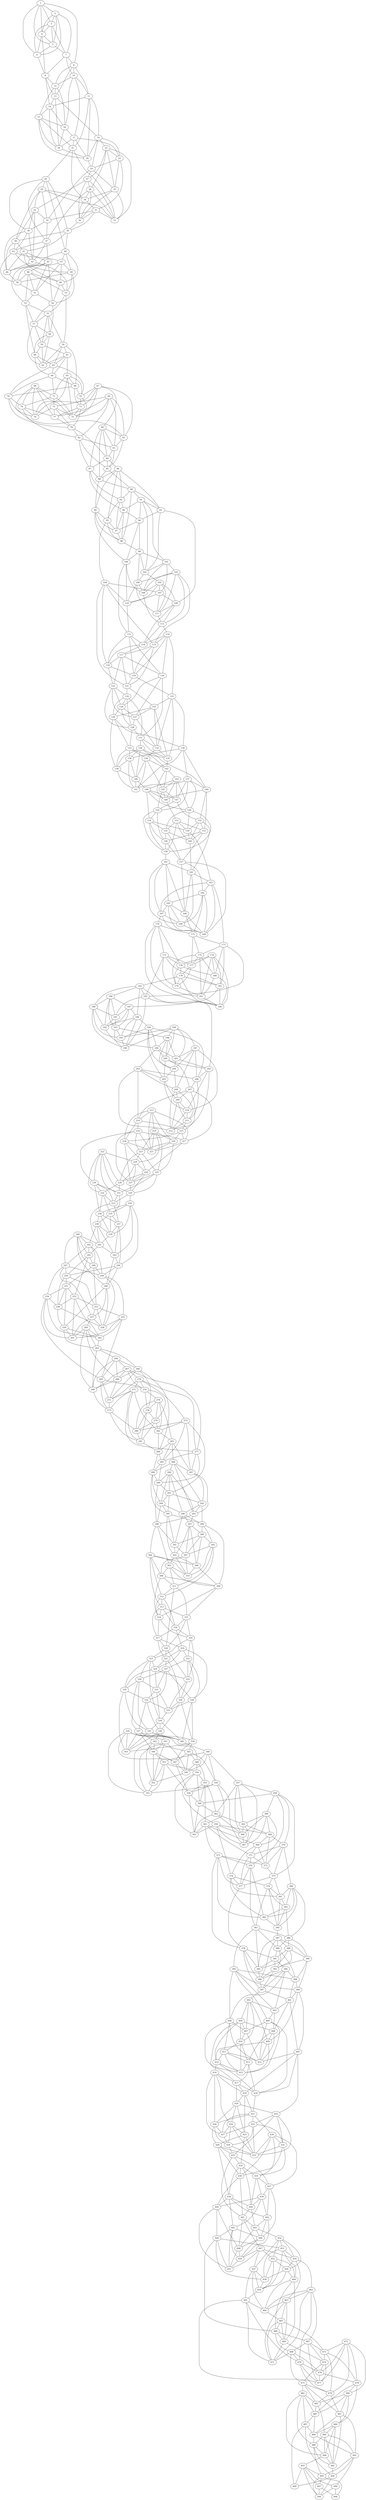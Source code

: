 graph g_m_1498{
1--2
1--3
1--4
1--5
1--6
2--3
2--4
2--5
2--6
3--4
3--5
3--6
4--5
4--6
5--6
2--7
3--7
5--7
1--8
7--8
4--9
6--9
7--9
7--10
8--10
8--11
10--11
8--12
9--12
10--12
8--13
9--13
12--13
9--14
11--14
13--14
12--15
14--15
10--16
12--16
14--16
15--16
10--17
16--17
13--18
14--18
15--18
16--18
17--18
11--19
13--19
11--20
15--20
17--20
18--20
19--20
11--21
15--21
17--21
19--22
17--23
19--23
22--23
19--24
20--24
23--24
22--25
23--25
24--25
21--26
22--27
24--27
22--28
27--28
26--29
21--30
25--30
28--30
29--30
23--31
30--31
27--32
29--32
21--33
22--33
25--33
27--33
28--33
29--33
31--33
25--34
27--34
28--34
30--34
31--34
24--35
29--35
31--35
32--35
26--36
31--36
34--36
26--37
28--37
35--37
29--38
32--38
36--38
26--39
32--39
35--39
26--40
36--40
36--41
38--41
32--42
37--42
39--42
41--42
37--43
38--43
39--43
38--44
39--44
40--44
41--44
42--44
37--45
41--45
45--46
40--47
43--47
40--48
41--48
46--48
47--48
40--49
43--49
47--49
43--50
44--50
46--50
47--50
49--50
45--51
46--51
47--51
50--51
45--52
46--52
51--52
42--53
46--53
48--53
49--53
45--54
48--54
49--54
51--54
52--55
53--55
53--56
55--56
52--57
54--57
55--57
54--58
55--58
57--58
55--59
57--59
58--59
52--60
58--60
59--60
56--61
59--61
56--62
57--62
58--62
59--62
60--62
61--62
56--63
60--63
61--63
60--64
61--64
63--64
61--65
56--66
64--66
65--66
63--70
65--70
66--70
67--70
64--71
65--71
68--71
69--72
71--72
66--73
67--73
70--73
63--74
64--74
66--74
65--75
67--75
68--75
69--75
70--75
71--75
72--75
73--75
68--76
71--76
74--76
68--77
69--77
72--77
73--77
76--77
72--78
73--78
74--78
77--78
65--79
67--79
68--79
72--79
74--79
76--79
67--80
67--81
68--81
69--81
80--81
69--82
76--82
78--82
69--83
80--83
81--83
82--83
78--84
80--84
83--84
81--85
82--85
83--85
84--85
84--86
80--87
82--87
84--87
80--88
85--88
86--88
87--88
85--89
88--89
86--90
88--90
89--91
86--92
87--92
89--92
86--93
89--93
91--93
87--94
91--94
92--94
86--95
90--95
92--95
91--96
93--96
94--96
90--97
92--97
94--97
95--97
96--97
89--98
90--98
94--98
95--98
97--98
96--99
98--99
90--100
96--100
99--100
91--101
99--101
91--102
93--102
99--102
101--102
101--103
95--104
102--105
99--106
102--106
103--106
101--107
104--107
105--107
100--108
101--108
103--108
105--108
106--108
93--109
105--109
107--109
100--110
104--110
105--110
106--110
107--110
103--111
105--111
106--111
107--111
109--111
100--112
110--112
103--113
108--113
109--113
111--113
113--114
103--115
104--115
114--115
109--116
112--116
113--116
114--116
115--117
116--117
104--118
112--118
116--118
117--118
112--119
114--119
115--119
118--119
112--120
114--120
117--120
104--121
115--121
117--121
119--121
117--122
118--122
114--123
119--123
121--124
122--124
121--125
123--125
120--126
122--126
124--126
120--127
122--127
125--127
126--127
122--128
124--128
126--128
127--128
124--129
125--129
126--129
123--130
129--130
120--131
124--131
128--131
123--132
125--132
127--132
131--132
128--133
129--133
132--134
133--134
123--135
125--135
131--135
132--135
133--135
131--136
130--137
130--138
133--138
136--138
129--139
133--139
136--139
138--139
134--140
136--140
138--140
139--140
130--141
134--141
137--141
138--141
139--141
140--141
134--142
135--142
136--142
142--143
130--144
136--144
137--144
134--145
142--145
143--145
140--146
143--146
137--147
143--147
145--147
146--147
142--148
143--148
144--148
145--148
146--148
137--149
143--149
146--149
137--150
145--150
147--150
148--151
144--152
147--152
144--153
151--153
152--153
146--154
150--154
149--155
151--155
154--155
150--156
153--156
154--156
155--156
153--157
155--157
156--157
149--158
150--158
151--158
154--158
156--158
149--159
151--159
152--159
154--159
151--160
152--160
153--160
155--160
159--160
158--161
152--162
160--162
161--162
159--163
162--163
157--164
163--164
161--165
164--165
157--166
161--166
162--166
165--166
161--167
163--167
165--167
161--168
162--168
164--168
165--168
167--168
157--169
163--169
164--169
165--169
166--169
167--169
168--169
167--170
164--171
166--171
170--171
170--172
163--173
171--173
171--175
173--175
170--176
172--176
174--176
171--177
172--177
174--177
175--177
176--178
177--178
172--179
175--179
176--179
177--179
178--179
173--180
174--180
175--180
176--180
170--181
174--181
175--181
179--181
180--181
178--182
172--183
173--183
174--183
178--183
170--184
174--184
178--184
180--184
181--184
182--184
183--184
172--185
173--185
182--185
182--186
183--187
186--187
182--188
186--188
182--190
187--190
185--191
186--191
187--191
188--191
186--192
187--192
188--192
190--192
191--192
186--193
187--193
191--193
190--194
188--195
189--195
190--195
193--195
194--195
185--196
188--196
189--196
190--196
193--196
195--196
189--197
189--198
193--198
192--199
194--199
198--199
189--200
198--200
199--200
189--201
197--201
198--201
199--201
185--202
200--202
201--202
199--203
194--204
197--204
198--204
201--204
194--205
200--205
203--205
204--205
194--206
197--206
202--206
203--206
200--207
206--207
197--208
203--208
204--208
205--209
207--209
208--209
197--210
202--210
205--210
209--210
206--211
208--211
209--211
210--211
202--212
203--212
208--212
209--212
210--212
211--212
203--214
207--214
213--214
207--215
211--215
214--215
214--216
207--217
213--217
215--217
216--217
213--218
214--218
215--218
213--219
213--220
215--220
219--220
213--221
216--221
217--221
218--221
219--221
220--221
216--223
219--223
220--223
219--224
222--224
223--224
219--225
220--225
223--225
217--226
218--226
224--226
216--227
218--227
224--227
225--227
226--227
222--228
223--228
224--228
226--228
222--229
225--229
226--229
227--229
216--230
222--230
222--231
225--231
228--231
230--231
222--232
228--232
230--232
229--233
230--233
231--233
232--233
229--234
231--235
232--235
234--235
230--236
232--236
234--236
233--237
235--237
236--237
235--238
236--238
234--239
235--239
236--239
237--239
238--239
233--241
238--241
239--241
240--241
238--242
240--242
234--243
237--243
238--243
241--243
234--244
237--244
243--244
240--245
241--245
242--245
240--246
243--246
244--246
240--247
242--247
240--248
242--248
245--248
242--249
244--249
247--249
248--249
244--250
245--250
247--250
248--251
250--251
245--252
251--252
248--253
250--253
252--253
247--254
251--254
249--255
253--255
250--256
251--256
252--256
254--256
246--257
247--257
253--257
246--258
249--258
253--258
255--258
256--258
257--258
246--259
251--259
256--259
257--260
252--261
254--261
255--261
257--261
259--261
260--261
252--262
254--262
255--262
259--262
260--262
259--263
260--263
262--263
263--264
254--265
255--265
264--265
263--266
264--266
264--267
260--268
264--268
266--268
267--268
260--269
263--269
264--269
267--269
268--269
267--270
270--271
265--272
266--272
268--272
270--272
271--272
265--273
269--273
271--273
272--273
265--274
267--274
270--274
270--275
274--276
267--277
270--277
271--277
266--278
274--278
276--278
274--279
276--279
278--279
273--280
275--280
276--280
278--280
279--280
271--281
273--281
278--281
279--281
280--281
271--282
275--282
276--282
279--282
276--283
282--283
266--284
281--284
282--284
283--284
275--285
277--285
283--285
284--285
283--286
275--287
277--287
283--287
286--287
284--288
285--288
286--288
286--289
277--290
285--290
288--290
289--290
275--291
289--291
290--291
286--292
287--292
291--292
286--293
287--293
289--293
292--293
288--294
289--294
291--294
288--295
291--295
294--295
289--296
292--296
294--296
293--297
296--297
290--298
293--298
294--298
292--299
295--299
296--299
297--300
299--300
295--301
296--301
298--301
300--301
295--302
297--302
301--302
298--303
302--303
298--304
299--305
300--305
297--306
300--306
302--306
304--306
297--307
300--307
301--307
305--307
303--308
304--308
307--308
299--309
303--309
306--309
308--309
302--310
303--310
304--310
305--310
306--310
307--310
303--311
305--311
308--311
304--312
305--312
311--312
304--313
312--313
308--314
309--314
312--314
313--314
309--315
311--315
313--315
312--316
313--316
315--316
313--317
314--317
316--317
314--318
315--318
316--318
316--319
317--319
311--320
315--320
317--320
317--321
319--321
320--321
318--322
319--322
318--323
320--323
319--324
321--324
323--324
318--325
320--325
322--325
324--325
321--326
322--326
325--326
321--327
322--327
319--328
322--328
327--328
323--329
327--329
323--330
324--330
329--330
324--331
327--331
329--331
327--332
330--332
331--332
325--333
326--333
328--333
331--333
332--333
323--334
331--334
333--334
329--335
330--335
334--335
326--336
332--336
334--336
329--337
332--337
326--338
328--338
335--338
328--340
334--340
335--340
337--340
339--340
336--341
339--341
336--342
337--342
330--343
335--343
336--343
337--343
338--343
339--343
337--344
341--344
342--344
338--345
342--345
340--346
338--347
339--347
344--347
345--347
339--348
345--348
346--348
341--349
345--349
346--349
347--349
348--349
345--350
346--350
344--351
346--351
341--352
342--352
344--352
349--352
351--352
339--353
341--353
342--353
350--353
351--353
352--353
348--354
351--354
348--355
354--355
347--356
350--356
351--356
355--356
346--357
357--358
354--359
354--360
355--360
356--360
358--360
350--361
355--361
355--362
357--362
360--362
354--363
356--363
359--363
360--363
361--363
362--363
358--364
357--365
362--365
364--365
357--366
359--366
362--366
364--366
365--366
350--367
357--367
359--367
364--367
365--367
366--367
359--368
364--368
365--368
361--369
364--369
368--369
358--370
368--370
361--371
369--371
370--371
361--372
368--373
369--373
370--373
371--373
372--373
359--374
369--374
358--375
370--375
373--375
358--376
371--376
372--376
371--377
372--377
374--377
375--377
376--377
372--378
377--378
374--379
375--379
370--380
374--381
375--381
379--381
380--381
379--382
380--382
381--382
376--383
379--383
372--384
374--384
376--384
380--384
382--384
379--385
380--385
381--385
382--385
384--385
380--386
382--386
383--386
385--387
386--388
387--388
383--389
386--389
387--389
386--390
387--390
388--390
378--391
388--391
389--391
378--392
383--392
387--392
388--392
391--392
388--393
389--393
390--393
391--393
391--394
383--395
378--396
387--396
392--396
393--396
394--396
378--397
393--397
394--397
396--397
389--398
390--398
394--398
395--398
390--399
395--399
398--399
394--400
395--400
397--401
398--401
399--401
397--402
394--403
395--403
401--403
402--403
402--404
399--405
401--405
395--406
403--406
400--407
402--407
404--407
406--407
401--408
403--408
404--408
399--409
402--409
408--409
402--410
404--410
407--410
400--411
410--411
400--412
405--412
406--412
407--412
408--412
409--412
411--412
408--413
410--413
411--413
404--414
409--414
411--414
400--415
406--415
409--415
410--415
411--415
413--415
414--415
414--416
404--417
413--417
416--417
405--418
406--418
413--418
414--418
417--418
405--419
416--419
417--419
417--420
419--420
418--421
419--421
405--422
420--422
421--423
422--423
416--424
420--424
419--425
420--425
424--425
416--426
420--426
421--426
416--427
421--427
423--427
424--427
426--427
423--428
424--428
426--428
427--428
425--429
426--429
421--430
422--431
423--431
430--431
422--432
423--432
424--432
425--432
428--432
429--432
430--432
431--432
422--433
428--433
429--433
425--434
433--434
430--435
431--435
434--435
429--436
430--436
431--436
434--436
430--437
433--437
435--437
429--438
434--438
435--439
437--439
434--440
435--440
438--440
439--440
433--441
436--441
440--441
437--442
438--442
439--442
440--443
441--443
442--443
436--444
438--444
439--444
438--445
439--445
437--446
442--446
443--446
445--446
441--447
441--448
443--448
444--448
446--448
444--449
445--449
442--450
445--450
446--450
447--450
448--450
444--451
445--451
447--451
448--451
449--451
450--451
443--452
449--453
452--453
447--454
452--454
453--454
447--455
452--455
452--456
454--456
455--456
447--457
452--457
449--458
453--458
455--458
456--458
457--458
453--459
455--459
456--459
457--459
458--459
453--460
455--460
456--460
457--461
459--461
454--462
454--463
462--463
457--464
460--464
461--464
462--464
463--464
463--465
464--465
449--466
460--466
465--466
462--467
466--467
466--468
467--468
460--469
463--469
465--469
466--469
461--470
462--470
468--470
461--471
462--471
463--471
465--471
468--471
469--471
465--473
467--473
472--473
467--474
469--474
473--474
468--475
474--475
468--476
470--476
472--476
474--476
461--477
467--477
470--477
472--477
474--477
476--477
472--478
473--478
476--478
470--479
472--479
473--479
475--479
472--480
478--480
475--481
479--481
480--481
475--482
475--483
479--483
480--483
482--483
478--484
480--484
478--485
480--485
482--485
483--485
483--486
484--486
482--487
485--487
481--488
484--488
485--488
487--488
482--489
486--489
488--489
482--490
484--490
486--490
489--490
481--491
486--491
488--491
481--492
484--492
486--492
489--492
490--492
490--493
487--494
491--494
492--494
489--495
491--495
493--495
491--496
493--496
493--497
495--497
495--498
496--498
497--498
487--499
493--499
494--499
493--500
494--500
495--500
496--500
497--500
}
